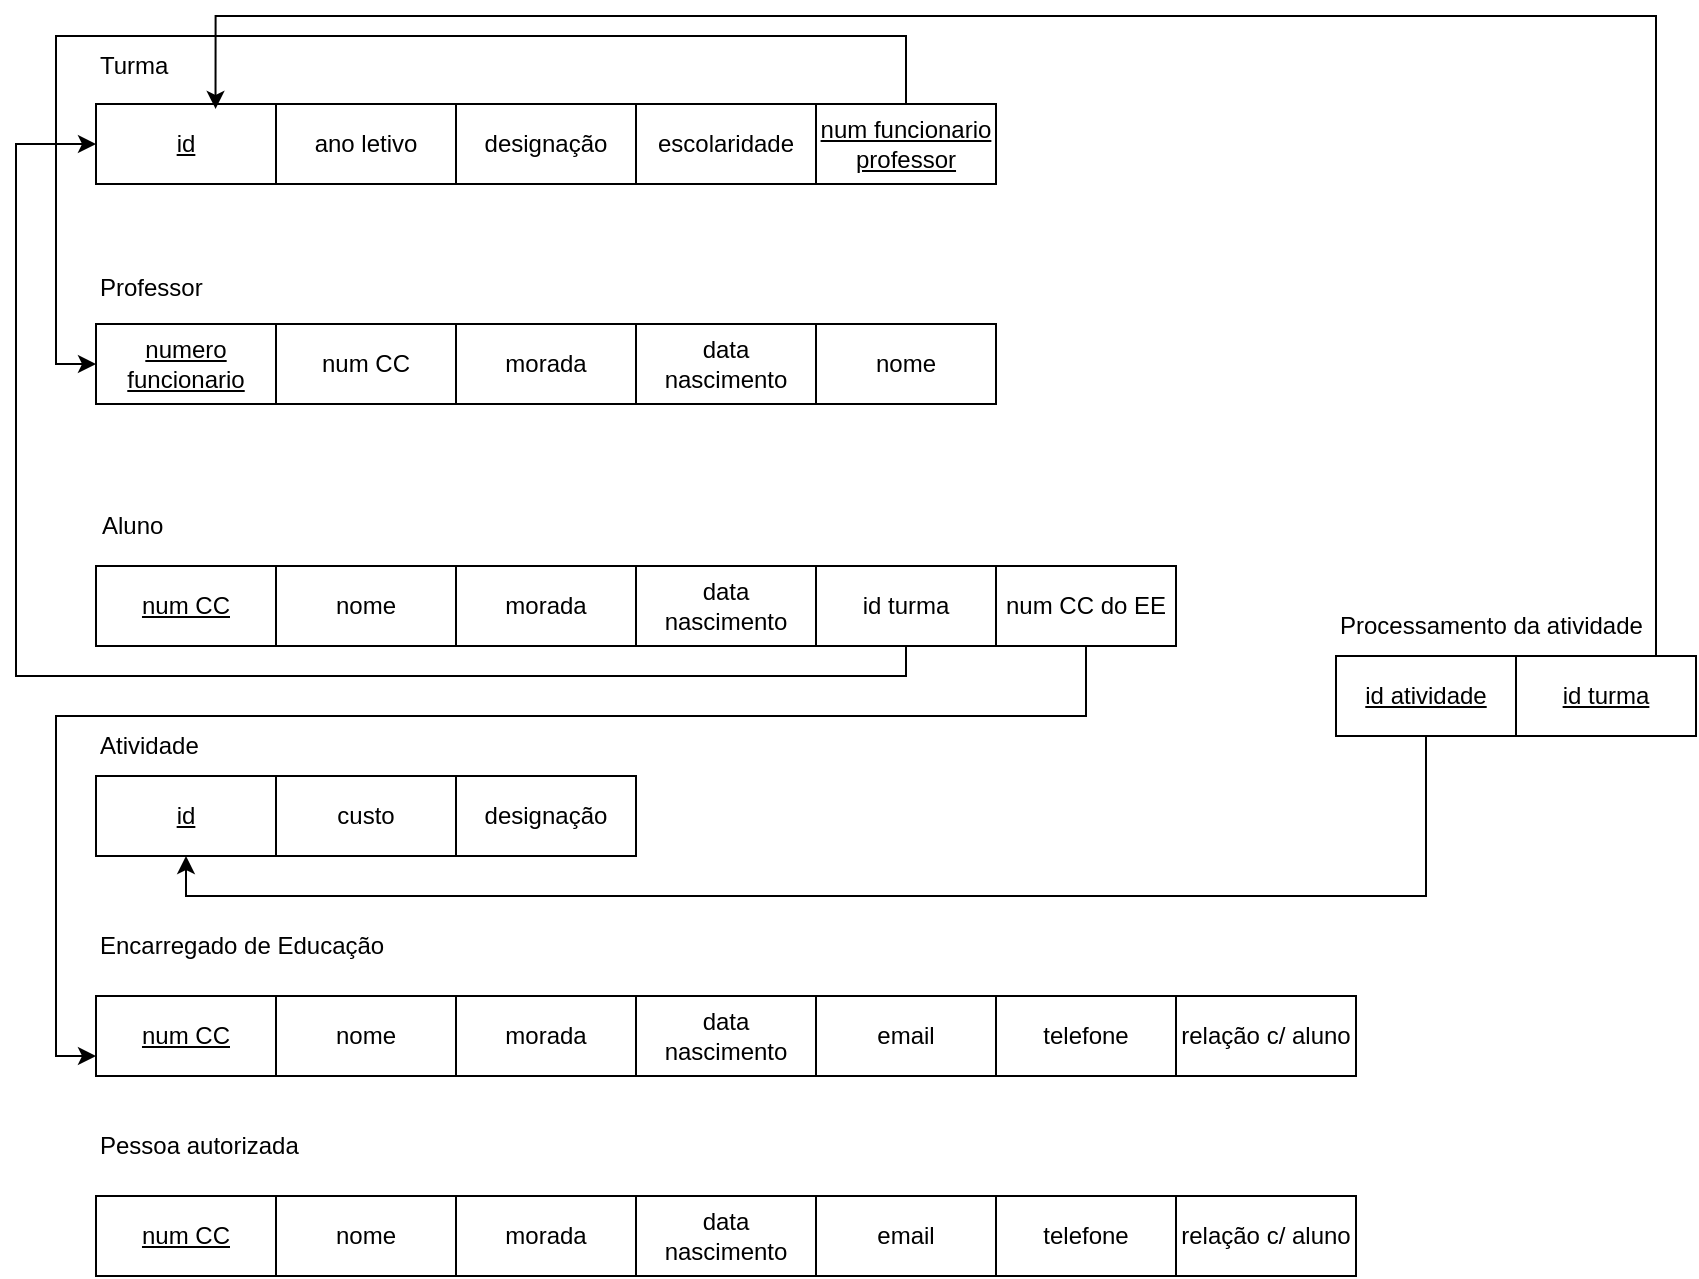 <mxfile version="24.0.4" type="github">
  <diagram name="Página-1" id="xntKu4RMY_BYmp4QZgMe">
    <mxGraphModel dx="1004" dy="686" grid="1" gridSize="10" guides="1" tooltips="1" connect="1" arrows="1" fold="1" page="1" pageScale="1" pageWidth="1169" pageHeight="827" math="0" shadow="0">
      <root>
        <mxCell id="0" />
        <mxCell id="1" parent="0" />
        <mxCell id="qU4IsE5lvxz6vvrcFjdt-1" value="Turma" style="text;html=1;align=left;verticalAlign=middle;whiteSpace=wrap;rounded=0;" vertex="1" parent="1">
          <mxGeometry x="60" y="30" width="60" height="30" as="geometry" />
        </mxCell>
        <mxCell id="qU4IsE5lvxz6vvrcFjdt-2" value="&lt;u&gt;id&lt;/u&gt;" style="rounded=0;whiteSpace=wrap;html=1;" vertex="1" parent="1">
          <mxGeometry x="60" y="64" width="90" height="40" as="geometry" />
        </mxCell>
        <mxCell id="qU4IsE5lvxz6vvrcFjdt-3" value="ano letivo" style="rounded=0;whiteSpace=wrap;html=1;" vertex="1" parent="1">
          <mxGeometry x="150" y="64" width="90" height="40" as="geometry" />
        </mxCell>
        <mxCell id="qU4IsE5lvxz6vvrcFjdt-4" value="designação" style="rounded=0;whiteSpace=wrap;html=1;" vertex="1" parent="1">
          <mxGeometry x="240" y="64" width="90" height="40" as="geometry" />
        </mxCell>
        <mxCell id="qU4IsE5lvxz6vvrcFjdt-5" value="escolaridade" style="rounded=0;whiteSpace=wrap;html=1;" vertex="1" parent="1">
          <mxGeometry x="330" y="64" width="90" height="40" as="geometry" />
        </mxCell>
        <mxCell id="qU4IsE5lvxz6vvrcFjdt-6" value="Professor" style="text;html=1;align=left;verticalAlign=middle;whiteSpace=wrap;rounded=0;" vertex="1" parent="1">
          <mxGeometry x="60" y="141" width="60" height="30" as="geometry" />
        </mxCell>
        <mxCell id="qU4IsE5lvxz6vvrcFjdt-7" value="numero funcionario" style="rounded=0;whiteSpace=wrap;html=1;fontStyle=4" vertex="1" parent="1">
          <mxGeometry x="60" y="174" width="90" height="40" as="geometry" />
        </mxCell>
        <mxCell id="qU4IsE5lvxz6vvrcFjdt-8" value="num CC" style="rounded=0;whiteSpace=wrap;html=1;" vertex="1" parent="1">
          <mxGeometry x="150" y="174" width="90" height="40" as="geometry" />
        </mxCell>
        <mxCell id="qU4IsE5lvxz6vvrcFjdt-45" style="edgeStyle=orthogonalEdgeStyle;rounded=0;orthogonalLoop=1;jettySize=auto;html=1;entryX=0;entryY=0.5;entryDx=0;entryDy=0;" edge="1" parent="1" source="qU4IsE5lvxz6vvrcFjdt-9" target="qU4IsE5lvxz6vvrcFjdt-7">
          <mxGeometry relative="1" as="geometry">
            <Array as="points">
              <mxPoint x="465" y="30" />
              <mxPoint x="40" y="30" />
              <mxPoint x="40" y="194" />
            </Array>
          </mxGeometry>
        </mxCell>
        <mxCell id="qU4IsE5lvxz6vvrcFjdt-9" value="&lt;u&gt;num funcionario professor&lt;/u&gt;" style="rounded=0;whiteSpace=wrap;html=1;" vertex="1" parent="1">
          <mxGeometry x="420" y="64" width="90" height="40" as="geometry" />
        </mxCell>
        <mxCell id="qU4IsE5lvxz6vvrcFjdt-10" value="morada" style="rounded=0;whiteSpace=wrap;html=1;" vertex="1" parent="1">
          <mxGeometry x="240" y="174" width="90" height="40" as="geometry" />
        </mxCell>
        <mxCell id="qU4IsE5lvxz6vvrcFjdt-11" value="designação" style="rounded=0;whiteSpace=wrap;html=1;" vertex="1" parent="1">
          <mxGeometry x="240" y="400" width="90" height="40" as="geometry" />
        </mxCell>
        <mxCell id="qU4IsE5lvxz6vvrcFjdt-12" value="data nascimento" style="rounded=0;whiteSpace=wrap;html=1;" vertex="1" parent="1">
          <mxGeometry x="330" y="174" width="90" height="40" as="geometry" />
        </mxCell>
        <mxCell id="qU4IsE5lvxz6vvrcFjdt-15" value="nome" style="rounded=0;whiteSpace=wrap;html=1;" vertex="1" parent="1">
          <mxGeometry x="420" y="174" width="90" height="40" as="geometry" />
        </mxCell>
        <mxCell id="qU4IsE5lvxz6vvrcFjdt-16" value="Aluno" style="text;html=1;align=left;verticalAlign=middle;whiteSpace=wrap;rounded=0;" vertex="1" parent="1">
          <mxGeometry x="61" y="260" width="60" height="30" as="geometry" />
        </mxCell>
        <mxCell id="qU4IsE5lvxz6vvrcFjdt-17" value="num CC" style="rounded=0;whiteSpace=wrap;html=1;fontStyle=4" vertex="1" parent="1">
          <mxGeometry x="60" y="295" width="90" height="40" as="geometry" />
        </mxCell>
        <mxCell id="qU4IsE5lvxz6vvrcFjdt-19" value="nome" style="rounded=0;whiteSpace=wrap;html=1;" vertex="1" parent="1">
          <mxGeometry x="150" y="295" width="90" height="40" as="geometry" />
        </mxCell>
        <mxCell id="qU4IsE5lvxz6vvrcFjdt-20" value="morada" style="rounded=0;whiteSpace=wrap;html=1;" vertex="1" parent="1">
          <mxGeometry x="240" y="295" width="90" height="40" as="geometry" />
        </mxCell>
        <mxCell id="qU4IsE5lvxz6vvrcFjdt-21" value="data nascimento" style="rounded=0;whiteSpace=wrap;html=1;" vertex="1" parent="1">
          <mxGeometry x="330" y="295" width="90" height="40" as="geometry" />
        </mxCell>
        <mxCell id="qU4IsE5lvxz6vvrcFjdt-46" style="edgeStyle=orthogonalEdgeStyle;rounded=0;orthogonalLoop=1;jettySize=auto;html=1;entryX=0;entryY=0.5;entryDx=0;entryDy=0;" edge="1" parent="1" source="qU4IsE5lvxz6vvrcFjdt-22" target="qU4IsE5lvxz6vvrcFjdt-2">
          <mxGeometry relative="1" as="geometry">
            <Array as="points">
              <mxPoint x="465" y="350" />
              <mxPoint x="20" y="350" />
              <mxPoint x="20" y="84" />
            </Array>
          </mxGeometry>
        </mxCell>
        <mxCell id="qU4IsE5lvxz6vvrcFjdt-22" value="id turma" style="rounded=0;whiteSpace=wrap;html=1;" vertex="1" parent="1">
          <mxGeometry x="420" y="295" width="90" height="40" as="geometry" />
        </mxCell>
        <mxCell id="qU4IsE5lvxz6vvrcFjdt-23" value="Atividade" style="text;html=1;align=left;verticalAlign=middle;whiteSpace=wrap;rounded=0;" vertex="1" parent="1">
          <mxGeometry x="60" y="370" width="60" height="30" as="geometry" />
        </mxCell>
        <mxCell id="qU4IsE5lvxz6vvrcFjdt-24" value="id" style="rounded=0;whiteSpace=wrap;html=1;fontStyle=4" vertex="1" parent="1">
          <mxGeometry x="60" y="400" width="90" height="40" as="geometry" />
        </mxCell>
        <mxCell id="qU4IsE5lvxz6vvrcFjdt-26" value="custo" style="rounded=0;whiteSpace=wrap;html=1;" vertex="1" parent="1">
          <mxGeometry x="150" y="400" width="90" height="40" as="geometry" />
        </mxCell>
        <mxCell id="qU4IsE5lvxz6vvrcFjdt-27" value="Encarregado de Educação" style="text;html=1;align=left;verticalAlign=middle;whiteSpace=wrap;rounded=0;" vertex="1" parent="1">
          <mxGeometry x="60" y="470" width="150" height="30" as="geometry" />
        </mxCell>
        <mxCell id="qU4IsE5lvxz6vvrcFjdt-29" value="num CC" style="rounded=0;whiteSpace=wrap;html=1;fontStyle=4" vertex="1" parent="1">
          <mxGeometry x="60" y="510" width="90" height="40" as="geometry" />
        </mxCell>
        <mxCell id="qU4IsE5lvxz6vvrcFjdt-30" value="nome" style="rounded=0;whiteSpace=wrap;html=1;" vertex="1" parent="1">
          <mxGeometry x="150" y="510" width="90" height="40" as="geometry" />
        </mxCell>
        <mxCell id="qU4IsE5lvxz6vvrcFjdt-31" value="morada" style="rounded=0;whiteSpace=wrap;html=1;" vertex="1" parent="1">
          <mxGeometry x="240" y="510" width="90" height="40" as="geometry" />
        </mxCell>
        <mxCell id="qU4IsE5lvxz6vvrcFjdt-32" value="data nascimento" style="rounded=0;whiteSpace=wrap;html=1;" vertex="1" parent="1">
          <mxGeometry x="330" y="510" width="90" height="40" as="geometry" />
        </mxCell>
        <mxCell id="qU4IsE5lvxz6vvrcFjdt-33" value="email" style="rounded=0;whiteSpace=wrap;html=1;" vertex="1" parent="1">
          <mxGeometry x="420" y="510" width="90" height="40" as="geometry" />
        </mxCell>
        <mxCell id="qU4IsE5lvxz6vvrcFjdt-35" value="relação c/ aluno" style="rounded=0;whiteSpace=wrap;html=1;" vertex="1" parent="1">
          <mxGeometry x="600" y="510" width="90" height="40" as="geometry" />
        </mxCell>
        <mxCell id="qU4IsE5lvxz6vvrcFjdt-36" value="telefone" style="rounded=0;whiteSpace=wrap;html=1;" vertex="1" parent="1">
          <mxGeometry x="510" y="510" width="90" height="40" as="geometry" />
        </mxCell>
        <mxCell id="qU4IsE5lvxz6vvrcFjdt-37" value="Pessoa autorizada" style="text;html=1;align=left;verticalAlign=middle;whiteSpace=wrap;rounded=0;" vertex="1" parent="1">
          <mxGeometry x="60" y="570" width="150" height="30" as="geometry" />
        </mxCell>
        <mxCell id="qU4IsE5lvxz6vvrcFjdt-38" value="num CC" style="rounded=0;whiteSpace=wrap;html=1;fontStyle=4" vertex="1" parent="1">
          <mxGeometry x="60" y="610" width="90" height="40" as="geometry" />
        </mxCell>
        <mxCell id="qU4IsE5lvxz6vvrcFjdt-39" value="nome" style="rounded=0;whiteSpace=wrap;html=1;" vertex="1" parent="1">
          <mxGeometry x="150" y="610" width="90" height="40" as="geometry" />
        </mxCell>
        <mxCell id="qU4IsE5lvxz6vvrcFjdt-40" value="morada" style="rounded=0;whiteSpace=wrap;html=1;" vertex="1" parent="1">
          <mxGeometry x="240" y="610" width="90" height="40" as="geometry" />
        </mxCell>
        <mxCell id="qU4IsE5lvxz6vvrcFjdt-41" value="data nascimento" style="rounded=0;whiteSpace=wrap;html=1;" vertex="1" parent="1">
          <mxGeometry x="330" y="610" width="90" height="40" as="geometry" />
        </mxCell>
        <mxCell id="qU4IsE5lvxz6vvrcFjdt-42" value="email" style="rounded=0;whiteSpace=wrap;html=1;" vertex="1" parent="1">
          <mxGeometry x="420" y="610" width="90" height="40" as="geometry" />
        </mxCell>
        <mxCell id="qU4IsE5lvxz6vvrcFjdt-43" value="relação c/ aluno" style="rounded=0;whiteSpace=wrap;html=1;" vertex="1" parent="1">
          <mxGeometry x="600" y="610" width="90" height="40" as="geometry" />
        </mxCell>
        <mxCell id="qU4IsE5lvxz6vvrcFjdt-44" value="telefone" style="rounded=0;whiteSpace=wrap;html=1;" vertex="1" parent="1">
          <mxGeometry x="510" y="610" width="90" height="40" as="geometry" />
        </mxCell>
        <mxCell id="qU4IsE5lvxz6vvrcFjdt-48" style="edgeStyle=orthogonalEdgeStyle;rounded=0;orthogonalLoop=1;jettySize=auto;html=1;entryX=0;entryY=0.75;entryDx=0;entryDy=0;" edge="1" parent="1" source="qU4IsE5lvxz6vvrcFjdt-47" target="qU4IsE5lvxz6vvrcFjdt-29">
          <mxGeometry relative="1" as="geometry">
            <Array as="points">
              <mxPoint x="555" y="370" />
              <mxPoint x="40" y="370" />
              <mxPoint x="40" y="540" />
            </Array>
          </mxGeometry>
        </mxCell>
        <mxCell id="qU4IsE5lvxz6vvrcFjdt-47" value="num CC do EE" style="rounded=0;whiteSpace=wrap;html=1;" vertex="1" parent="1">
          <mxGeometry x="510" y="295" width="90" height="40" as="geometry" />
        </mxCell>
        <mxCell id="qU4IsE5lvxz6vvrcFjdt-49" value="Processamento da atividade" style="text;html=1;align=left;verticalAlign=middle;whiteSpace=wrap;rounded=0;" vertex="1" parent="1">
          <mxGeometry x="680" y="310" width="160" height="30" as="geometry" />
        </mxCell>
        <mxCell id="qU4IsE5lvxz6vvrcFjdt-52" style="edgeStyle=orthogonalEdgeStyle;rounded=0;orthogonalLoop=1;jettySize=auto;html=1;entryX=0.5;entryY=1;entryDx=0;entryDy=0;" edge="1" parent="1" source="qU4IsE5lvxz6vvrcFjdt-50" target="qU4IsE5lvxz6vvrcFjdt-24">
          <mxGeometry relative="1" as="geometry">
            <Array as="points">
              <mxPoint x="725" y="460" />
              <mxPoint x="105" y="460" />
            </Array>
          </mxGeometry>
        </mxCell>
        <mxCell id="qU4IsE5lvxz6vvrcFjdt-50" value="id atividade" style="rounded=0;whiteSpace=wrap;html=1;fontStyle=4" vertex="1" parent="1">
          <mxGeometry x="680" y="340" width="90" height="40" as="geometry" />
        </mxCell>
        <mxCell id="qU4IsE5lvxz6vvrcFjdt-53" style="edgeStyle=orthogonalEdgeStyle;rounded=0;orthogonalLoop=1;jettySize=auto;html=1;entryX=0.664;entryY=0.061;entryDx=0;entryDy=0;entryPerimeter=0;" edge="1" parent="1" source="qU4IsE5lvxz6vvrcFjdt-51" target="qU4IsE5lvxz6vvrcFjdt-2">
          <mxGeometry relative="1" as="geometry">
            <Array as="points">
              <mxPoint x="840" y="20" />
              <mxPoint x="120" y="20" />
            </Array>
          </mxGeometry>
        </mxCell>
        <mxCell id="qU4IsE5lvxz6vvrcFjdt-51" value="id turma" style="rounded=0;whiteSpace=wrap;html=1;fontStyle=4" vertex="1" parent="1">
          <mxGeometry x="770" y="340" width="90" height="40" as="geometry" />
        </mxCell>
      </root>
    </mxGraphModel>
  </diagram>
</mxfile>
